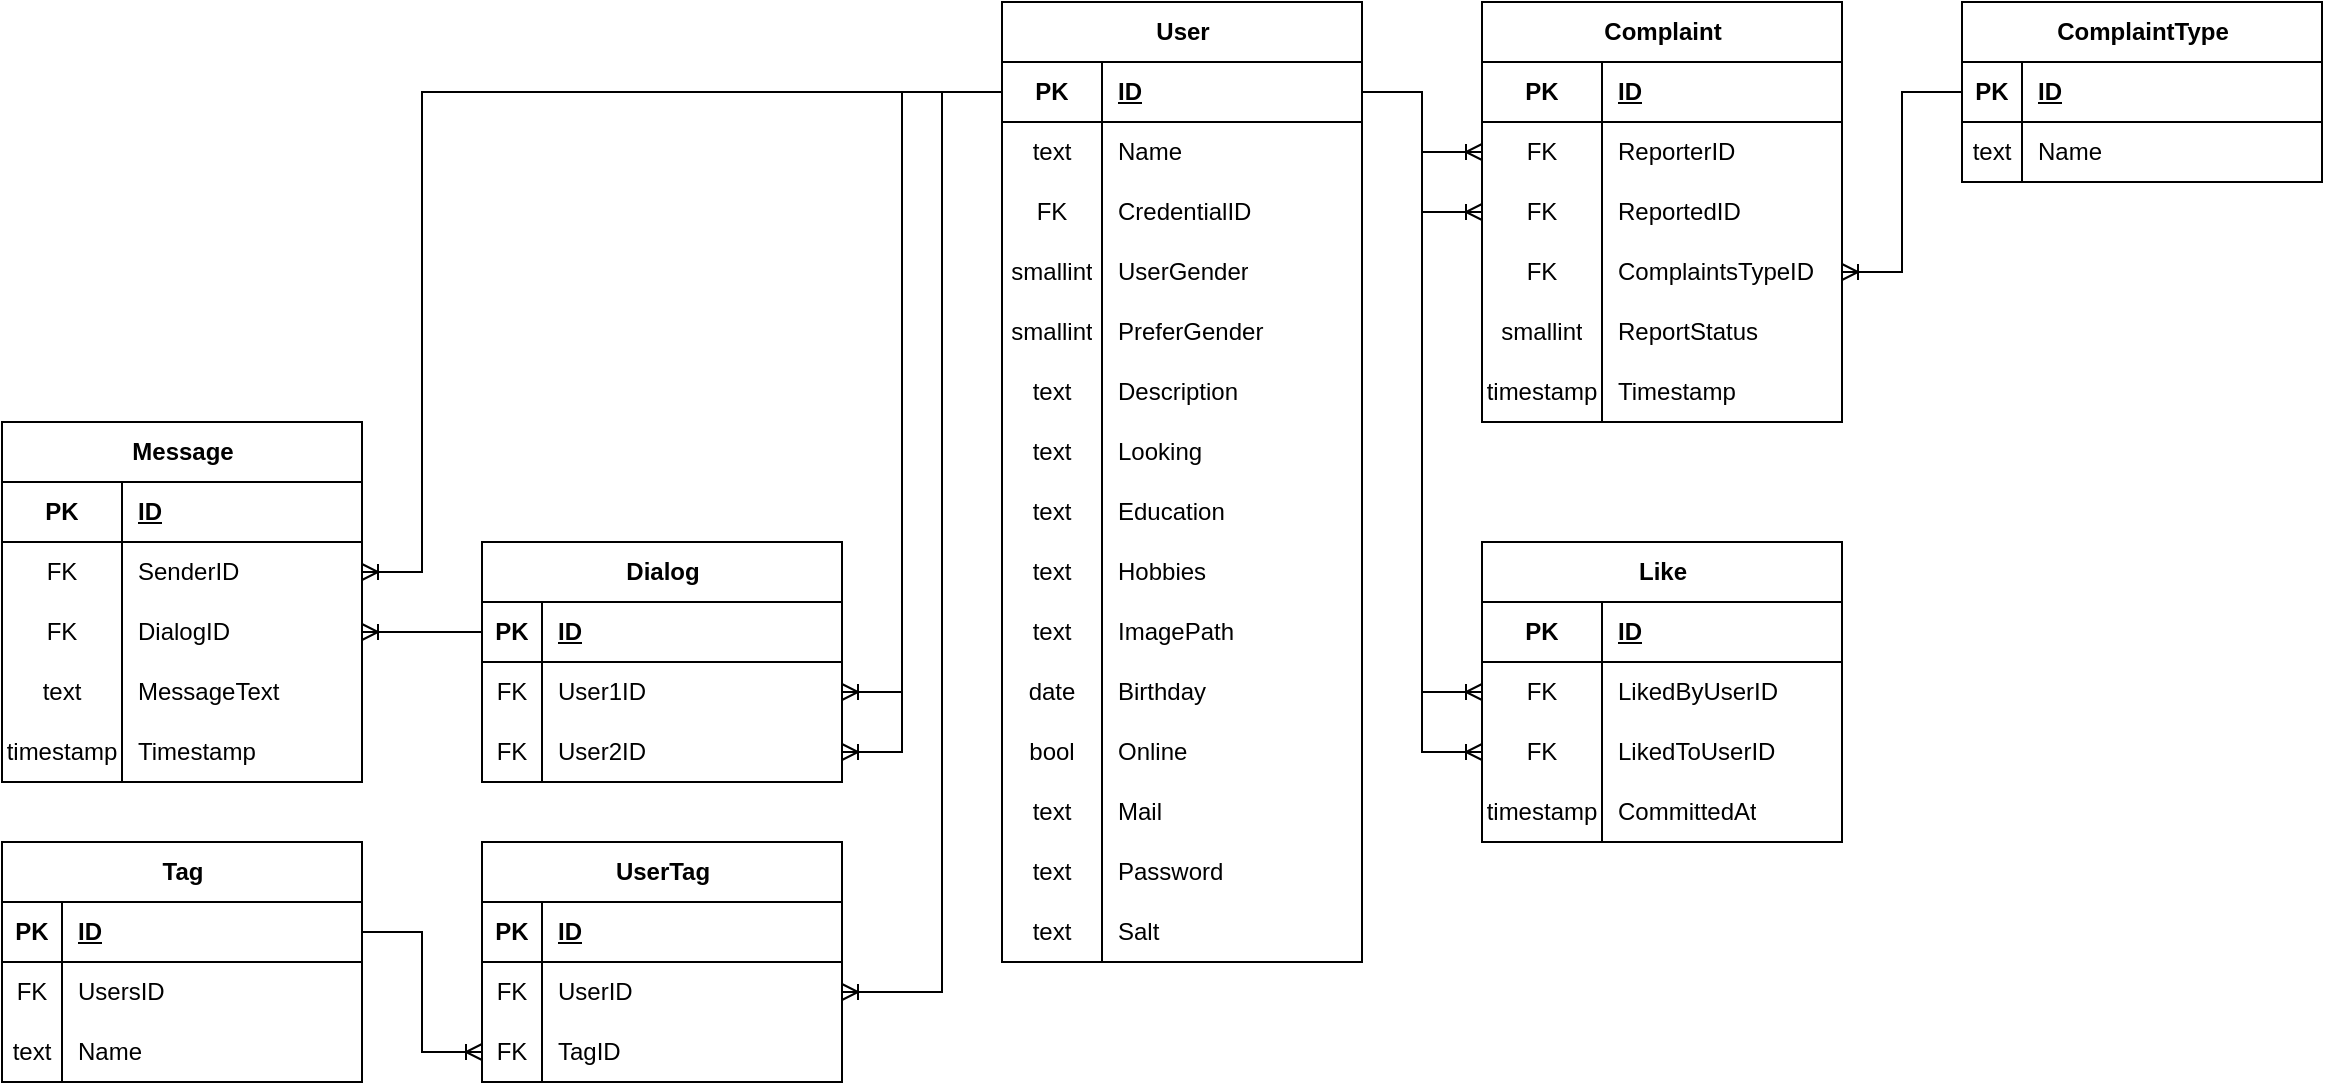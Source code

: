 <?xml version="1.0" encoding="UTF-8"?>
<mxfile version="22.0.6" type="google" pages="2">
  <diagram name="Схема БД" id="10yczx-pKU9SMs4pM6fv">
    <mxGraphModel dx="2390" dy="2000" grid="1" gridSize="10" guides="1" tooltips="1" connect="1" arrows="1" fold="1" page="1" pageScale="1" pageWidth="827" pageHeight="1169" math="0" shadow="0">
      <root>
        <mxCell id="0" />
        <mxCell id="1" parent="0" />
        <mxCell id="9VxI3vuSlfbUk7erNr6n-1" value="User" style="shape=table;startSize=30;container=1;collapsible=1;childLayout=tableLayout;fixedRows=1;rowLines=0;fontStyle=1;align=center;resizeLast=1;html=1;" parent="1" vertex="1">
          <mxGeometry x="-20" y="-770" width="180" height="480" as="geometry" />
        </mxCell>
        <mxCell id="9VxI3vuSlfbUk7erNr6n-2" value="" style="shape=tableRow;horizontal=0;startSize=0;swimlaneHead=0;swimlaneBody=0;fillColor=none;collapsible=0;dropTarget=0;points=[[0,0.5],[1,0.5]];portConstraint=eastwest;top=0;left=0;right=0;bottom=1;" parent="9VxI3vuSlfbUk7erNr6n-1" vertex="1">
          <mxGeometry y="30" width="180" height="30" as="geometry" />
        </mxCell>
        <mxCell id="9VxI3vuSlfbUk7erNr6n-3" value="PK" style="shape=partialRectangle;connectable=0;fillColor=none;top=0;left=0;bottom=0;right=0;fontStyle=1;overflow=hidden;whiteSpace=wrap;html=1;" parent="9VxI3vuSlfbUk7erNr6n-2" vertex="1">
          <mxGeometry width="50" height="30" as="geometry">
            <mxRectangle width="50" height="30" as="alternateBounds" />
          </mxGeometry>
        </mxCell>
        <mxCell id="9VxI3vuSlfbUk7erNr6n-4" value="ID" style="shape=partialRectangle;connectable=0;fillColor=none;top=0;left=0;bottom=0;right=0;align=left;spacingLeft=6;fontStyle=5;overflow=hidden;whiteSpace=wrap;html=1;" parent="9VxI3vuSlfbUk7erNr6n-2" vertex="1">
          <mxGeometry x="50" width="130" height="30" as="geometry">
            <mxRectangle width="130" height="30" as="alternateBounds" />
          </mxGeometry>
        </mxCell>
        <mxCell id="9VxI3vuSlfbUk7erNr6n-5" value="" style="shape=tableRow;horizontal=0;startSize=0;swimlaneHead=0;swimlaneBody=0;fillColor=none;collapsible=0;dropTarget=0;points=[[0,0.5],[1,0.5]];portConstraint=eastwest;top=0;left=0;right=0;bottom=0;" parent="9VxI3vuSlfbUk7erNr6n-1" vertex="1">
          <mxGeometry y="60" width="180" height="30" as="geometry" />
        </mxCell>
        <mxCell id="9VxI3vuSlfbUk7erNr6n-6" value="text" style="shape=partialRectangle;connectable=0;fillColor=none;top=0;left=0;bottom=0;right=0;editable=1;overflow=hidden;whiteSpace=wrap;html=1;" parent="9VxI3vuSlfbUk7erNr6n-5" vertex="1">
          <mxGeometry width="50" height="30" as="geometry">
            <mxRectangle width="50" height="30" as="alternateBounds" />
          </mxGeometry>
        </mxCell>
        <mxCell id="9VxI3vuSlfbUk7erNr6n-7" value="Name" style="shape=partialRectangle;connectable=0;fillColor=none;top=0;left=0;bottom=0;right=0;align=left;spacingLeft=6;overflow=hidden;whiteSpace=wrap;html=1;" parent="9VxI3vuSlfbUk7erNr6n-5" vertex="1">
          <mxGeometry x="50" width="130" height="30" as="geometry">
            <mxRectangle width="130" height="30" as="alternateBounds" />
          </mxGeometry>
        </mxCell>
        <mxCell id="9VxI3vuSlfbUk7erNr6n-8" value="" style="shape=tableRow;horizontal=0;startSize=0;swimlaneHead=0;swimlaneBody=0;fillColor=none;collapsible=0;dropTarget=0;points=[[0,0.5],[1,0.5]];portConstraint=eastwest;top=0;left=0;right=0;bottom=0;" parent="9VxI3vuSlfbUk7erNr6n-1" vertex="1">
          <mxGeometry y="90" width="180" height="30" as="geometry" />
        </mxCell>
        <mxCell id="9VxI3vuSlfbUk7erNr6n-9" value="FK" style="shape=partialRectangle;connectable=0;fillColor=none;top=0;left=0;bottom=0;right=0;editable=1;overflow=hidden;whiteSpace=wrap;html=1;" parent="9VxI3vuSlfbUk7erNr6n-8" vertex="1">
          <mxGeometry width="50" height="30" as="geometry">
            <mxRectangle width="50" height="30" as="alternateBounds" />
          </mxGeometry>
        </mxCell>
        <mxCell id="9VxI3vuSlfbUk7erNr6n-10" value="CredentialID" style="shape=partialRectangle;connectable=0;fillColor=none;top=0;left=0;bottom=0;right=0;align=left;spacingLeft=6;overflow=hidden;whiteSpace=wrap;html=1;" parent="9VxI3vuSlfbUk7erNr6n-8" vertex="1">
          <mxGeometry x="50" width="130" height="30" as="geometry">
            <mxRectangle width="130" height="30" as="alternateBounds" />
          </mxGeometry>
        </mxCell>
        <mxCell id="9VxI3vuSlfbUk7erNr6n-11" value="" style="shape=tableRow;horizontal=0;startSize=0;swimlaneHead=0;swimlaneBody=0;fillColor=none;collapsible=0;dropTarget=0;points=[[0,0.5],[1,0.5]];portConstraint=eastwest;top=0;left=0;right=0;bottom=0;" parent="9VxI3vuSlfbUk7erNr6n-1" vertex="1">
          <mxGeometry y="120" width="180" height="30" as="geometry" />
        </mxCell>
        <mxCell id="9VxI3vuSlfbUk7erNr6n-12" value="smallint" style="shape=partialRectangle;connectable=0;fillColor=none;top=0;left=0;bottom=0;right=0;editable=1;overflow=hidden;whiteSpace=wrap;html=1;" parent="9VxI3vuSlfbUk7erNr6n-11" vertex="1">
          <mxGeometry width="50" height="30" as="geometry">
            <mxRectangle width="50" height="30" as="alternateBounds" />
          </mxGeometry>
        </mxCell>
        <mxCell id="9VxI3vuSlfbUk7erNr6n-13" value="UserGender" style="shape=partialRectangle;connectable=0;fillColor=none;top=0;left=0;bottom=0;right=0;align=left;spacingLeft=6;overflow=hidden;whiteSpace=wrap;html=1;" parent="9VxI3vuSlfbUk7erNr6n-11" vertex="1">
          <mxGeometry x="50" width="130" height="30" as="geometry">
            <mxRectangle width="130" height="30" as="alternateBounds" />
          </mxGeometry>
        </mxCell>
        <mxCell id="9VxI3vuSlfbUk7erNr6n-14" value="" style="shape=tableRow;horizontal=0;startSize=0;swimlaneHead=0;swimlaneBody=0;fillColor=none;collapsible=0;dropTarget=0;points=[[0,0.5],[1,0.5]];portConstraint=eastwest;top=0;left=0;right=0;bottom=0;" parent="9VxI3vuSlfbUk7erNr6n-1" vertex="1">
          <mxGeometry y="150" width="180" height="30" as="geometry" />
        </mxCell>
        <mxCell id="9VxI3vuSlfbUk7erNr6n-15" value="smallint" style="shape=partialRectangle;connectable=0;fillColor=none;top=0;left=0;bottom=0;right=0;editable=1;overflow=hidden;whiteSpace=wrap;html=1;" parent="9VxI3vuSlfbUk7erNr6n-14" vertex="1">
          <mxGeometry width="50" height="30" as="geometry">
            <mxRectangle width="50" height="30" as="alternateBounds" />
          </mxGeometry>
        </mxCell>
        <mxCell id="9VxI3vuSlfbUk7erNr6n-16" value="PreferGender" style="shape=partialRectangle;connectable=0;fillColor=none;top=0;left=0;bottom=0;right=0;align=left;spacingLeft=6;overflow=hidden;whiteSpace=wrap;html=1;" parent="9VxI3vuSlfbUk7erNr6n-14" vertex="1">
          <mxGeometry x="50" width="130" height="30" as="geometry">
            <mxRectangle width="130" height="30" as="alternateBounds" />
          </mxGeometry>
        </mxCell>
        <mxCell id="9VxI3vuSlfbUk7erNr6n-17" value="" style="shape=tableRow;horizontal=0;startSize=0;swimlaneHead=0;swimlaneBody=0;fillColor=none;collapsible=0;dropTarget=0;points=[[0,0.5],[1,0.5]];portConstraint=eastwest;top=0;left=0;right=0;bottom=0;" parent="9VxI3vuSlfbUk7erNr6n-1" vertex="1">
          <mxGeometry y="180" width="180" height="30" as="geometry" />
        </mxCell>
        <mxCell id="9VxI3vuSlfbUk7erNr6n-18" value="text" style="shape=partialRectangle;connectable=0;fillColor=none;top=0;left=0;bottom=0;right=0;editable=1;overflow=hidden;whiteSpace=wrap;html=1;" parent="9VxI3vuSlfbUk7erNr6n-17" vertex="1">
          <mxGeometry width="50" height="30" as="geometry">
            <mxRectangle width="50" height="30" as="alternateBounds" />
          </mxGeometry>
        </mxCell>
        <mxCell id="9VxI3vuSlfbUk7erNr6n-19" value="Description" style="shape=partialRectangle;connectable=0;fillColor=none;top=0;left=0;bottom=0;right=0;align=left;spacingLeft=6;overflow=hidden;whiteSpace=wrap;html=1;" parent="9VxI3vuSlfbUk7erNr6n-17" vertex="1">
          <mxGeometry x="50" width="130" height="30" as="geometry">
            <mxRectangle width="130" height="30" as="alternateBounds" />
          </mxGeometry>
        </mxCell>
        <mxCell id="9VxI3vuSlfbUk7erNr6n-23" value="" style="shape=tableRow;horizontal=0;startSize=0;swimlaneHead=0;swimlaneBody=0;fillColor=none;collapsible=0;dropTarget=0;points=[[0,0.5],[1,0.5]];portConstraint=eastwest;top=0;left=0;right=0;bottom=0;" parent="9VxI3vuSlfbUk7erNr6n-1" vertex="1">
          <mxGeometry y="210" width="180" height="30" as="geometry" />
        </mxCell>
        <mxCell id="9VxI3vuSlfbUk7erNr6n-24" value="text" style="shape=partialRectangle;connectable=0;fillColor=none;top=0;left=0;bottom=0;right=0;editable=1;overflow=hidden;whiteSpace=wrap;html=1;" parent="9VxI3vuSlfbUk7erNr6n-23" vertex="1">
          <mxGeometry width="50" height="30" as="geometry">
            <mxRectangle width="50" height="30" as="alternateBounds" />
          </mxGeometry>
        </mxCell>
        <mxCell id="9VxI3vuSlfbUk7erNr6n-25" value="Looking" style="shape=partialRectangle;connectable=0;fillColor=none;top=0;left=0;bottom=0;right=0;align=left;spacingLeft=6;overflow=hidden;whiteSpace=wrap;html=1;" parent="9VxI3vuSlfbUk7erNr6n-23" vertex="1">
          <mxGeometry x="50" width="130" height="30" as="geometry">
            <mxRectangle width="130" height="30" as="alternateBounds" />
          </mxGeometry>
        </mxCell>
        <mxCell id="9VxI3vuSlfbUk7erNr6n-26" value="" style="shape=tableRow;horizontal=0;startSize=0;swimlaneHead=0;swimlaneBody=0;fillColor=none;collapsible=0;dropTarget=0;points=[[0,0.5],[1,0.5]];portConstraint=eastwest;top=0;left=0;right=0;bottom=0;" parent="9VxI3vuSlfbUk7erNr6n-1" vertex="1">
          <mxGeometry y="240" width="180" height="30" as="geometry" />
        </mxCell>
        <mxCell id="9VxI3vuSlfbUk7erNr6n-27" value="text" style="shape=partialRectangle;connectable=0;fillColor=none;top=0;left=0;bottom=0;right=0;editable=1;overflow=hidden;whiteSpace=wrap;html=1;" parent="9VxI3vuSlfbUk7erNr6n-26" vertex="1">
          <mxGeometry width="50" height="30" as="geometry">
            <mxRectangle width="50" height="30" as="alternateBounds" />
          </mxGeometry>
        </mxCell>
        <mxCell id="9VxI3vuSlfbUk7erNr6n-28" value="Education" style="shape=partialRectangle;connectable=0;fillColor=none;top=0;left=0;bottom=0;right=0;align=left;spacingLeft=6;overflow=hidden;whiteSpace=wrap;html=1;" parent="9VxI3vuSlfbUk7erNr6n-26" vertex="1">
          <mxGeometry x="50" width="130" height="30" as="geometry">
            <mxRectangle width="130" height="30" as="alternateBounds" />
          </mxGeometry>
        </mxCell>
        <mxCell id="9VxI3vuSlfbUk7erNr6n-29" value="" style="shape=tableRow;horizontal=0;startSize=0;swimlaneHead=0;swimlaneBody=0;fillColor=none;collapsible=0;dropTarget=0;points=[[0,0.5],[1,0.5]];portConstraint=eastwest;top=0;left=0;right=0;bottom=0;" parent="9VxI3vuSlfbUk7erNr6n-1" vertex="1">
          <mxGeometry y="270" width="180" height="30" as="geometry" />
        </mxCell>
        <mxCell id="9VxI3vuSlfbUk7erNr6n-30" value="text" style="shape=partialRectangle;connectable=0;fillColor=none;top=0;left=0;bottom=0;right=0;editable=1;overflow=hidden;whiteSpace=wrap;html=1;" parent="9VxI3vuSlfbUk7erNr6n-29" vertex="1">
          <mxGeometry width="50" height="30" as="geometry">
            <mxRectangle width="50" height="30" as="alternateBounds" />
          </mxGeometry>
        </mxCell>
        <mxCell id="9VxI3vuSlfbUk7erNr6n-31" value="Hobbies" style="shape=partialRectangle;connectable=0;fillColor=none;top=0;left=0;bottom=0;right=0;align=left;spacingLeft=6;overflow=hidden;whiteSpace=wrap;html=1;" parent="9VxI3vuSlfbUk7erNr6n-29" vertex="1">
          <mxGeometry x="50" width="130" height="30" as="geometry">
            <mxRectangle width="130" height="30" as="alternateBounds" />
          </mxGeometry>
        </mxCell>
        <mxCell id="9VxI3vuSlfbUk7erNr6n-38" value="" style="shape=tableRow;horizontal=0;startSize=0;swimlaneHead=0;swimlaneBody=0;fillColor=none;collapsible=0;dropTarget=0;points=[[0,0.5],[1,0.5]];portConstraint=eastwest;top=0;left=0;right=0;bottom=0;" parent="9VxI3vuSlfbUk7erNr6n-1" vertex="1">
          <mxGeometry y="300" width="180" height="30" as="geometry" />
        </mxCell>
        <mxCell id="9VxI3vuSlfbUk7erNr6n-39" value="text" style="shape=partialRectangle;connectable=0;fillColor=none;top=0;left=0;bottom=0;right=0;editable=1;overflow=hidden;whiteSpace=wrap;html=1;" parent="9VxI3vuSlfbUk7erNr6n-38" vertex="1">
          <mxGeometry width="50" height="30" as="geometry">
            <mxRectangle width="50" height="30" as="alternateBounds" />
          </mxGeometry>
        </mxCell>
        <mxCell id="9VxI3vuSlfbUk7erNr6n-40" value="ImagePath" style="shape=partialRectangle;connectable=0;fillColor=none;top=0;left=0;bottom=0;right=0;align=left;spacingLeft=6;overflow=hidden;whiteSpace=wrap;html=1;" parent="9VxI3vuSlfbUk7erNr6n-38" vertex="1">
          <mxGeometry x="50" width="130" height="30" as="geometry">
            <mxRectangle width="130" height="30" as="alternateBounds" />
          </mxGeometry>
        </mxCell>
        <mxCell id="9VxI3vuSlfbUk7erNr6n-41" value="" style="shape=tableRow;horizontal=0;startSize=0;swimlaneHead=0;swimlaneBody=0;fillColor=none;collapsible=0;dropTarget=0;points=[[0,0.5],[1,0.5]];portConstraint=eastwest;top=0;left=0;right=0;bottom=0;" parent="9VxI3vuSlfbUk7erNr6n-1" vertex="1">
          <mxGeometry y="330" width="180" height="30" as="geometry" />
        </mxCell>
        <mxCell id="9VxI3vuSlfbUk7erNr6n-42" value="date" style="shape=partialRectangle;connectable=0;fillColor=none;top=0;left=0;bottom=0;right=0;editable=1;overflow=hidden;whiteSpace=wrap;html=1;" parent="9VxI3vuSlfbUk7erNr6n-41" vertex="1">
          <mxGeometry width="50" height="30" as="geometry">
            <mxRectangle width="50" height="30" as="alternateBounds" />
          </mxGeometry>
        </mxCell>
        <mxCell id="9VxI3vuSlfbUk7erNr6n-43" value="Birthday" style="shape=partialRectangle;connectable=0;fillColor=none;top=0;left=0;bottom=0;right=0;align=left;spacingLeft=6;overflow=hidden;whiteSpace=wrap;html=1;" parent="9VxI3vuSlfbUk7erNr6n-41" vertex="1">
          <mxGeometry x="50" width="130" height="30" as="geometry">
            <mxRectangle width="130" height="30" as="alternateBounds" />
          </mxGeometry>
        </mxCell>
        <mxCell id="9VxI3vuSlfbUk7erNr6n-44" value="" style="shape=tableRow;horizontal=0;startSize=0;swimlaneHead=0;swimlaneBody=0;fillColor=none;collapsible=0;dropTarget=0;points=[[0,0.5],[1,0.5]];portConstraint=eastwest;top=0;left=0;right=0;bottom=0;" parent="9VxI3vuSlfbUk7erNr6n-1" vertex="1">
          <mxGeometry y="360" width="180" height="30" as="geometry" />
        </mxCell>
        <mxCell id="9VxI3vuSlfbUk7erNr6n-45" value="bool" style="shape=partialRectangle;connectable=0;fillColor=none;top=0;left=0;bottom=0;right=0;editable=1;overflow=hidden;whiteSpace=wrap;html=1;" parent="9VxI3vuSlfbUk7erNr6n-44" vertex="1">
          <mxGeometry width="50" height="30" as="geometry">
            <mxRectangle width="50" height="30" as="alternateBounds" />
          </mxGeometry>
        </mxCell>
        <mxCell id="9VxI3vuSlfbUk7erNr6n-46" value="Online" style="shape=partialRectangle;connectable=0;fillColor=none;top=0;left=0;bottom=0;right=0;align=left;spacingLeft=6;overflow=hidden;whiteSpace=wrap;html=1;" parent="9VxI3vuSlfbUk7erNr6n-44" vertex="1">
          <mxGeometry x="50" width="130" height="30" as="geometry">
            <mxRectangle width="130" height="30" as="alternateBounds" />
          </mxGeometry>
        </mxCell>
        <mxCell id="DY6wJ98P-tl_oVXecNmR-1" value="" style="shape=tableRow;horizontal=0;startSize=0;swimlaneHead=0;swimlaneBody=0;fillColor=none;collapsible=0;dropTarget=0;points=[[0,0.5],[1,0.5]];portConstraint=eastwest;top=0;left=0;right=0;bottom=0;" vertex="1" parent="9VxI3vuSlfbUk7erNr6n-1">
          <mxGeometry y="390" width="180" height="30" as="geometry" />
        </mxCell>
        <mxCell id="DY6wJ98P-tl_oVXecNmR-2" value="text" style="shape=partialRectangle;connectable=0;fillColor=none;top=0;left=0;bottom=0;right=0;editable=1;overflow=hidden;whiteSpace=wrap;html=1;" vertex="1" parent="DY6wJ98P-tl_oVXecNmR-1">
          <mxGeometry width="50" height="30" as="geometry">
            <mxRectangle width="50" height="30" as="alternateBounds" />
          </mxGeometry>
        </mxCell>
        <mxCell id="DY6wJ98P-tl_oVXecNmR-3" value="Mail" style="shape=partialRectangle;connectable=0;fillColor=none;top=0;left=0;bottom=0;right=0;align=left;spacingLeft=6;overflow=hidden;whiteSpace=wrap;html=1;" vertex="1" parent="DY6wJ98P-tl_oVXecNmR-1">
          <mxGeometry x="50" width="130" height="30" as="geometry">
            <mxRectangle width="130" height="30" as="alternateBounds" />
          </mxGeometry>
        </mxCell>
        <mxCell id="DY6wJ98P-tl_oVXecNmR-4" value="" style="shape=tableRow;horizontal=0;startSize=0;swimlaneHead=0;swimlaneBody=0;fillColor=none;collapsible=0;dropTarget=0;points=[[0,0.5],[1,0.5]];portConstraint=eastwest;top=0;left=0;right=0;bottom=0;" vertex="1" parent="9VxI3vuSlfbUk7erNr6n-1">
          <mxGeometry y="420" width="180" height="30" as="geometry" />
        </mxCell>
        <mxCell id="DY6wJ98P-tl_oVXecNmR-5" value="text" style="shape=partialRectangle;connectable=0;fillColor=none;top=0;left=0;bottom=0;right=0;editable=1;overflow=hidden;whiteSpace=wrap;html=1;" vertex="1" parent="DY6wJ98P-tl_oVXecNmR-4">
          <mxGeometry width="50" height="30" as="geometry">
            <mxRectangle width="50" height="30" as="alternateBounds" />
          </mxGeometry>
        </mxCell>
        <mxCell id="DY6wJ98P-tl_oVXecNmR-6" value="Password" style="shape=partialRectangle;connectable=0;fillColor=none;top=0;left=0;bottom=0;right=0;align=left;spacingLeft=6;overflow=hidden;whiteSpace=wrap;html=1;" vertex="1" parent="DY6wJ98P-tl_oVXecNmR-4">
          <mxGeometry x="50" width="130" height="30" as="geometry">
            <mxRectangle width="130" height="30" as="alternateBounds" />
          </mxGeometry>
        </mxCell>
        <mxCell id="DY6wJ98P-tl_oVXecNmR-7" value="" style="shape=tableRow;horizontal=0;startSize=0;swimlaneHead=0;swimlaneBody=0;fillColor=none;collapsible=0;dropTarget=0;points=[[0,0.5],[1,0.5]];portConstraint=eastwest;top=0;left=0;right=0;bottom=0;" vertex="1" parent="9VxI3vuSlfbUk7erNr6n-1">
          <mxGeometry y="450" width="180" height="30" as="geometry" />
        </mxCell>
        <mxCell id="DY6wJ98P-tl_oVXecNmR-8" value="text" style="shape=partialRectangle;connectable=0;fillColor=none;top=0;left=0;bottom=0;right=0;editable=1;overflow=hidden;whiteSpace=wrap;html=1;" vertex="1" parent="DY6wJ98P-tl_oVXecNmR-7">
          <mxGeometry width="50" height="30" as="geometry">
            <mxRectangle width="50" height="30" as="alternateBounds" />
          </mxGeometry>
        </mxCell>
        <mxCell id="DY6wJ98P-tl_oVXecNmR-9" value="Salt" style="shape=partialRectangle;connectable=0;fillColor=none;top=0;left=0;bottom=0;right=0;align=left;spacingLeft=6;overflow=hidden;whiteSpace=wrap;html=1;" vertex="1" parent="DY6wJ98P-tl_oVXecNmR-7">
          <mxGeometry x="50" width="130" height="30" as="geometry">
            <mxRectangle width="130" height="30" as="alternateBounds" />
          </mxGeometry>
        </mxCell>
        <mxCell id="9VxI3vuSlfbUk7erNr6n-50" value="Like" style="shape=table;startSize=30;container=1;collapsible=1;childLayout=tableLayout;fixedRows=1;rowLines=0;fontStyle=1;align=center;resizeLast=1;html=1;" parent="1" vertex="1">
          <mxGeometry x="220" y="-500" width="180" height="150" as="geometry" />
        </mxCell>
        <mxCell id="9VxI3vuSlfbUk7erNr6n-51" value="" style="shape=tableRow;horizontal=0;startSize=0;swimlaneHead=0;swimlaneBody=0;fillColor=none;collapsible=0;dropTarget=0;points=[[0,0.5],[1,0.5]];portConstraint=eastwest;top=0;left=0;right=0;bottom=1;" parent="9VxI3vuSlfbUk7erNr6n-50" vertex="1">
          <mxGeometry y="30" width="180" height="30" as="geometry" />
        </mxCell>
        <mxCell id="9VxI3vuSlfbUk7erNr6n-52" value="PK" style="shape=partialRectangle;connectable=0;fillColor=none;top=0;left=0;bottom=0;right=0;fontStyle=1;overflow=hidden;whiteSpace=wrap;html=1;" parent="9VxI3vuSlfbUk7erNr6n-51" vertex="1">
          <mxGeometry width="60" height="30" as="geometry">
            <mxRectangle width="60" height="30" as="alternateBounds" />
          </mxGeometry>
        </mxCell>
        <mxCell id="9VxI3vuSlfbUk7erNr6n-53" value="ID" style="shape=partialRectangle;connectable=0;fillColor=none;top=0;left=0;bottom=0;right=0;align=left;spacingLeft=6;fontStyle=5;overflow=hidden;whiteSpace=wrap;html=1;" parent="9VxI3vuSlfbUk7erNr6n-51" vertex="1">
          <mxGeometry x="60" width="120" height="30" as="geometry">
            <mxRectangle width="120" height="30" as="alternateBounds" />
          </mxGeometry>
        </mxCell>
        <mxCell id="9VxI3vuSlfbUk7erNr6n-54" value="" style="shape=tableRow;horizontal=0;startSize=0;swimlaneHead=0;swimlaneBody=0;fillColor=none;collapsible=0;dropTarget=0;points=[[0,0.5],[1,0.5]];portConstraint=eastwest;top=0;left=0;right=0;bottom=0;" parent="9VxI3vuSlfbUk7erNr6n-50" vertex="1">
          <mxGeometry y="60" width="180" height="30" as="geometry" />
        </mxCell>
        <mxCell id="9VxI3vuSlfbUk7erNr6n-55" value="FK" style="shape=partialRectangle;connectable=0;fillColor=none;top=0;left=0;bottom=0;right=0;editable=1;overflow=hidden;whiteSpace=wrap;html=1;" parent="9VxI3vuSlfbUk7erNr6n-54" vertex="1">
          <mxGeometry width="60" height="30" as="geometry">
            <mxRectangle width="60" height="30" as="alternateBounds" />
          </mxGeometry>
        </mxCell>
        <mxCell id="9VxI3vuSlfbUk7erNr6n-56" value="LikedByUserID " style="shape=partialRectangle;connectable=0;fillColor=none;top=0;left=0;bottom=0;right=0;align=left;spacingLeft=6;overflow=hidden;whiteSpace=wrap;html=1;" parent="9VxI3vuSlfbUk7erNr6n-54" vertex="1">
          <mxGeometry x="60" width="120" height="30" as="geometry">
            <mxRectangle width="120" height="30" as="alternateBounds" />
          </mxGeometry>
        </mxCell>
        <mxCell id="9VxI3vuSlfbUk7erNr6n-57" value="" style="shape=tableRow;horizontal=0;startSize=0;swimlaneHead=0;swimlaneBody=0;fillColor=none;collapsible=0;dropTarget=0;points=[[0,0.5],[1,0.5]];portConstraint=eastwest;top=0;left=0;right=0;bottom=0;" parent="9VxI3vuSlfbUk7erNr6n-50" vertex="1">
          <mxGeometry y="90" width="180" height="30" as="geometry" />
        </mxCell>
        <mxCell id="9VxI3vuSlfbUk7erNr6n-58" value="FK" style="shape=partialRectangle;connectable=0;fillColor=none;top=0;left=0;bottom=0;right=0;editable=1;overflow=hidden;whiteSpace=wrap;html=1;" parent="9VxI3vuSlfbUk7erNr6n-57" vertex="1">
          <mxGeometry width="60" height="30" as="geometry">
            <mxRectangle width="60" height="30" as="alternateBounds" />
          </mxGeometry>
        </mxCell>
        <mxCell id="9VxI3vuSlfbUk7erNr6n-59" value="LikedToUserID " style="shape=partialRectangle;connectable=0;fillColor=none;top=0;left=0;bottom=0;right=0;align=left;spacingLeft=6;overflow=hidden;whiteSpace=wrap;html=1;" parent="9VxI3vuSlfbUk7erNr6n-57" vertex="1">
          <mxGeometry x="60" width="120" height="30" as="geometry">
            <mxRectangle width="120" height="30" as="alternateBounds" />
          </mxGeometry>
        </mxCell>
        <mxCell id="9VxI3vuSlfbUk7erNr6n-60" value="" style="shape=tableRow;horizontal=0;startSize=0;swimlaneHead=0;swimlaneBody=0;fillColor=none;collapsible=0;dropTarget=0;points=[[0,0.5],[1,0.5]];portConstraint=eastwest;top=0;left=0;right=0;bottom=0;" parent="9VxI3vuSlfbUk7erNr6n-50" vertex="1">
          <mxGeometry y="120" width="180" height="30" as="geometry" />
        </mxCell>
        <mxCell id="9VxI3vuSlfbUk7erNr6n-61" value="timestamp" style="shape=partialRectangle;connectable=0;fillColor=none;top=0;left=0;bottom=0;right=0;editable=1;overflow=hidden;whiteSpace=wrap;html=1;" parent="9VxI3vuSlfbUk7erNr6n-60" vertex="1">
          <mxGeometry width="60" height="30" as="geometry">
            <mxRectangle width="60" height="30" as="alternateBounds" />
          </mxGeometry>
        </mxCell>
        <mxCell id="9VxI3vuSlfbUk7erNr6n-62" value="CommittedAt" style="shape=partialRectangle;connectable=0;fillColor=none;top=0;left=0;bottom=0;right=0;align=left;spacingLeft=6;overflow=hidden;whiteSpace=wrap;html=1;" parent="9VxI3vuSlfbUk7erNr6n-60" vertex="1">
          <mxGeometry x="60" width="120" height="30" as="geometry">
            <mxRectangle width="120" height="30" as="alternateBounds" />
          </mxGeometry>
        </mxCell>
        <mxCell id="9VxI3vuSlfbUk7erNr6n-63" value="" style="edgeStyle=entityRelationEdgeStyle;fontSize=12;html=1;endArrow=ERoneToMany;rounded=0;exitX=1;exitY=0.5;exitDx=0;exitDy=0;" parent="1" source="9VxI3vuSlfbUk7erNr6n-2" target="9VxI3vuSlfbUk7erNr6n-54" edge="1">
          <mxGeometry width="100" height="100" relative="1" as="geometry">
            <mxPoint x="240" y="-470" as="sourcePoint" />
            <mxPoint x="340" y="-570" as="targetPoint" />
          </mxGeometry>
        </mxCell>
        <mxCell id="9VxI3vuSlfbUk7erNr6n-64" value="" style="edgeStyle=entityRelationEdgeStyle;fontSize=12;html=1;endArrow=ERoneToMany;rounded=0;exitX=1;exitY=0.5;exitDx=0;exitDy=0;entryX=0;entryY=0.5;entryDx=0;entryDy=0;" parent="1" source="9VxI3vuSlfbUk7erNr6n-2" target="9VxI3vuSlfbUk7erNr6n-57" edge="1">
          <mxGeometry width="100" height="100" relative="1" as="geometry">
            <mxPoint x="240" y="-470" as="sourcePoint" />
            <mxPoint x="270" y="-230" as="targetPoint" />
          </mxGeometry>
        </mxCell>
        <mxCell id="9VxI3vuSlfbUk7erNr6n-79" value="Dialog" style="shape=table;startSize=30;container=1;collapsible=1;childLayout=tableLayout;fixedRows=1;rowLines=0;fontStyle=1;align=center;resizeLast=1;html=1;" parent="1" vertex="1">
          <mxGeometry x="-280" y="-500" width="180" height="120" as="geometry" />
        </mxCell>
        <mxCell id="9VxI3vuSlfbUk7erNr6n-80" value="" style="shape=tableRow;horizontal=0;startSize=0;swimlaneHead=0;swimlaneBody=0;fillColor=none;collapsible=0;dropTarget=0;points=[[0,0.5],[1,0.5]];portConstraint=eastwest;top=0;left=0;right=0;bottom=1;" parent="9VxI3vuSlfbUk7erNr6n-79" vertex="1">
          <mxGeometry y="30" width="180" height="30" as="geometry" />
        </mxCell>
        <mxCell id="9VxI3vuSlfbUk7erNr6n-81" value="PK" style="shape=partialRectangle;connectable=0;fillColor=none;top=0;left=0;bottom=0;right=0;fontStyle=1;overflow=hidden;whiteSpace=wrap;html=1;" parent="9VxI3vuSlfbUk7erNr6n-80" vertex="1">
          <mxGeometry width="30" height="30" as="geometry">
            <mxRectangle width="30" height="30" as="alternateBounds" />
          </mxGeometry>
        </mxCell>
        <mxCell id="9VxI3vuSlfbUk7erNr6n-82" value="ID" style="shape=partialRectangle;connectable=0;fillColor=none;top=0;left=0;bottom=0;right=0;align=left;spacingLeft=6;fontStyle=5;overflow=hidden;whiteSpace=wrap;html=1;" parent="9VxI3vuSlfbUk7erNr6n-80" vertex="1">
          <mxGeometry x="30" width="150" height="30" as="geometry">
            <mxRectangle width="150" height="30" as="alternateBounds" />
          </mxGeometry>
        </mxCell>
        <mxCell id="9VxI3vuSlfbUk7erNr6n-83" value="" style="shape=tableRow;horizontal=0;startSize=0;swimlaneHead=0;swimlaneBody=0;fillColor=none;collapsible=0;dropTarget=0;points=[[0,0.5],[1,0.5]];portConstraint=eastwest;top=0;left=0;right=0;bottom=0;" parent="9VxI3vuSlfbUk7erNr6n-79" vertex="1">
          <mxGeometry y="60" width="180" height="30" as="geometry" />
        </mxCell>
        <mxCell id="9VxI3vuSlfbUk7erNr6n-84" value="FK" style="shape=partialRectangle;connectable=0;fillColor=none;top=0;left=0;bottom=0;right=0;editable=1;overflow=hidden;whiteSpace=wrap;html=1;" parent="9VxI3vuSlfbUk7erNr6n-83" vertex="1">
          <mxGeometry width="30" height="30" as="geometry">
            <mxRectangle width="30" height="30" as="alternateBounds" />
          </mxGeometry>
        </mxCell>
        <mxCell id="9VxI3vuSlfbUk7erNr6n-85" value="User1ID " style="shape=partialRectangle;connectable=0;fillColor=none;top=0;left=0;bottom=0;right=0;align=left;spacingLeft=6;overflow=hidden;whiteSpace=wrap;html=1;" parent="9VxI3vuSlfbUk7erNr6n-83" vertex="1">
          <mxGeometry x="30" width="150" height="30" as="geometry">
            <mxRectangle width="150" height="30" as="alternateBounds" />
          </mxGeometry>
        </mxCell>
        <mxCell id="9VxI3vuSlfbUk7erNr6n-86" value="" style="shape=tableRow;horizontal=0;startSize=0;swimlaneHead=0;swimlaneBody=0;fillColor=none;collapsible=0;dropTarget=0;points=[[0,0.5],[1,0.5]];portConstraint=eastwest;top=0;left=0;right=0;bottom=0;" parent="9VxI3vuSlfbUk7erNr6n-79" vertex="1">
          <mxGeometry y="90" width="180" height="30" as="geometry" />
        </mxCell>
        <mxCell id="9VxI3vuSlfbUk7erNr6n-87" value="FK" style="shape=partialRectangle;connectable=0;fillColor=none;top=0;left=0;bottom=0;right=0;editable=1;overflow=hidden;whiteSpace=wrap;html=1;" parent="9VxI3vuSlfbUk7erNr6n-86" vertex="1">
          <mxGeometry width="30" height="30" as="geometry">
            <mxRectangle width="30" height="30" as="alternateBounds" />
          </mxGeometry>
        </mxCell>
        <mxCell id="9VxI3vuSlfbUk7erNr6n-88" value="User2ID " style="shape=partialRectangle;connectable=0;fillColor=none;top=0;left=0;bottom=0;right=0;align=left;spacingLeft=6;overflow=hidden;whiteSpace=wrap;html=1;" parent="9VxI3vuSlfbUk7erNr6n-86" vertex="1">
          <mxGeometry x="30" width="150" height="30" as="geometry">
            <mxRectangle width="150" height="30" as="alternateBounds" />
          </mxGeometry>
        </mxCell>
        <mxCell id="9VxI3vuSlfbUk7erNr6n-98" value="Complaint" style="shape=table;startSize=30;container=1;collapsible=1;childLayout=tableLayout;fixedRows=1;rowLines=0;fontStyle=1;align=center;resizeLast=1;html=1;" parent="1" vertex="1">
          <mxGeometry x="220" y="-770" width="180" height="210" as="geometry" />
        </mxCell>
        <mxCell id="9VxI3vuSlfbUk7erNr6n-99" value="" style="shape=tableRow;horizontal=0;startSize=0;swimlaneHead=0;swimlaneBody=0;fillColor=none;collapsible=0;dropTarget=0;points=[[0,0.5],[1,0.5]];portConstraint=eastwest;top=0;left=0;right=0;bottom=1;" parent="9VxI3vuSlfbUk7erNr6n-98" vertex="1">
          <mxGeometry y="30" width="180" height="30" as="geometry" />
        </mxCell>
        <mxCell id="9VxI3vuSlfbUk7erNr6n-100" value="PK" style="shape=partialRectangle;connectable=0;fillColor=none;top=0;left=0;bottom=0;right=0;fontStyle=1;overflow=hidden;whiteSpace=wrap;html=1;" parent="9VxI3vuSlfbUk7erNr6n-99" vertex="1">
          <mxGeometry width="60" height="30" as="geometry">
            <mxRectangle width="60" height="30" as="alternateBounds" />
          </mxGeometry>
        </mxCell>
        <mxCell id="9VxI3vuSlfbUk7erNr6n-101" value="ID" style="shape=partialRectangle;connectable=0;fillColor=none;top=0;left=0;bottom=0;right=0;align=left;spacingLeft=6;fontStyle=5;overflow=hidden;whiteSpace=wrap;html=1;" parent="9VxI3vuSlfbUk7erNr6n-99" vertex="1">
          <mxGeometry x="60" width="120" height="30" as="geometry">
            <mxRectangle width="120" height="30" as="alternateBounds" />
          </mxGeometry>
        </mxCell>
        <mxCell id="9VxI3vuSlfbUk7erNr6n-102" value="" style="shape=tableRow;horizontal=0;startSize=0;swimlaneHead=0;swimlaneBody=0;fillColor=none;collapsible=0;dropTarget=0;points=[[0,0.5],[1,0.5]];portConstraint=eastwest;top=0;left=0;right=0;bottom=0;" parent="9VxI3vuSlfbUk7erNr6n-98" vertex="1">
          <mxGeometry y="60" width="180" height="30" as="geometry" />
        </mxCell>
        <mxCell id="9VxI3vuSlfbUk7erNr6n-103" value="FK" style="shape=partialRectangle;connectable=0;fillColor=none;top=0;left=0;bottom=0;right=0;editable=1;overflow=hidden;whiteSpace=wrap;html=1;" parent="9VxI3vuSlfbUk7erNr6n-102" vertex="1">
          <mxGeometry width="60" height="30" as="geometry">
            <mxRectangle width="60" height="30" as="alternateBounds" />
          </mxGeometry>
        </mxCell>
        <mxCell id="9VxI3vuSlfbUk7erNr6n-104" value="ReporterID" style="shape=partialRectangle;connectable=0;fillColor=none;top=0;left=0;bottom=0;right=0;align=left;spacingLeft=6;overflow=hidden;whiteSpace=wrap;html=1;" parent="9VxI3vuSlfbUk7erNr6n-102" vertex="1">
          <mxGeometry x="60" width="120" height="30" as="geometry">
            <mxRectangle width="120" height="30" as="alternateBounds" />
          </mxGeometry>
        </mxCell>
        <mxCell id="9VxI3vuSlfbUk7erNr6n-105" value="" style="shape=tableRow;horizontal=0;startSize=0;swimlaneHead=0;swimlaneBody=0;fillColor=none;collapsible=0;dropTarget=0;points=[[0,0.5],[1,0.5]];portConstraint=eastwest;top=0;left=0;right=0;bottom=0;" parent="9VxI3vuSlfbUk7erNr6n-98" vertex="1">
          <mxGeometry y="90" width="180" height="30" as="geometry" />
        </mxCell>
        <mxCell id="9VxI3vuSlfbUk7erNr6n-106" value="FK" style="shape=partialRectangle;connectable=0;fillColor=none;top=0;left=0;bottom=0;right=0;editable=1;overflow=hidden;whiteSpace=wrap;html=1;" parent="9VxI3vuSlfbUk7erNr6n-105" vertex="1">
          <mxGeometry width="60" height="30" as="geometry">
            <mxRectangle width="60" height="30" as="alternateBounds" />
          </mxGeometry>
        </mxCell>
        <mxCell id="9VxI3vuSlfbUk7erNr6n-107" value="ReportedID" style="shape=partialRectangle;connectable=0;fillColor=none;top=0;left=0;bottom=0;right=0;align=left;spacingLeft=6;overflow=hidden;whiteSpace=wrap;html=1;" parent="9VxI3vuSlfbUk7erNr6n-105" vertex="1">
          <mxGeometry x="60" width="120" height="30" as="geometry">
            <mxRectangle width="120" height="30" as="alternateBounds" />
          </mxGeometry>
        </mxCell>
        <mxCell id="9VxI3vuSlfbUk7erNr6n-108" value="" style="shape=tableRow;horizontal=0;startSize=0;swimlaneHead=0;swimlaneBody=0;fillColor=none;collapsible=0;dropTarget=0;points=[[0,0.5],[1,0.5]];portConstraint=eastwest;top=0;left=0;right=0;bottom=0;" parent="9VxI3vuSlfbUk7erNr6n-98" vertex="1">
          <mxGeometry y="120" width="180" height="30" as="geometry" />
        </mxCell>
        <mxCell id="9VxI3vuSlfbUk7erNr6n-109" value="FK" style="shape=partialRectangle;connectable=0;fillColor=none;top=0;left=0;bottom=0;right=0;editable=1;overflow=hidden;whiteSpace=wrap;html=1;" parent="9VxI3vuSlfbUk7erNr6n-108" vertex="1">
          <mxGeometry width="60" height="30" as="geometry">
            <mxRectangle width="60" height="30" as="alternateBounds" />
          </mxGeometry>
        </mxCell>
        <mxCell id="9VxI3vuSlfbUk7erNr6n-110" value="ComplaintsTypeID" style="shape=partialRectangle;connectable=0;fillColor=none;top=0;left=0;bottom=0;right=0;align=left;spacingLeft=6;overflow=hidden;whiteSpace=wrap;html=1;" parent="9VxI3vuSlfbUk7erNr6n-108" vertex="1">
          <mxGeometry x="60" width="120" height="30" as="geometry">
            <mxRectangle width="120" height="30" as="alternateBounds" />
          </mxGeometry>
        </mxCell>
        <mxCell id="9VxI3vuSlfbUk7erNr6n-111" value="" style="shape=tableRow;horizontal=0;startSize=0;swimlaneHead=0;swimlaneBody=0;fillColor=none;collapsible=0;dropTarget=0;points=[[0,0.5],[1,0.5]];portConstraint=eastwest;top=0;left=0;right=0;bottom=0;" parent="9VxI3vuSlfbUk7erNr6n-98" vertex="1">
          <mxGeometry y="150" width="180" height="30" as="geometry" />
        </mxCell>
        <mxCell id="9VxI3vuSlfbUk7erNr6n-112" value="smallint" style="shape=partialRectangle;connectable=0;fillColor=none;top=0;left=0;bottom=0;right=0;editable=1;overflow=hidden;whiteSpace=wrap;html=1;" parent="9VxI3vuSlfbUk7erNr6n-111" vertex="1">
          <mxGeometry width="60" height="30" as="geometry">
            <mxRectangle width="60" height="30" as="alternateBounds" />
          </mxGeometry>
        </mxCell>
        <mxCell id="9VxI3vuSlfbUk7erNr6n-113" value="ReportStatus" style="shape=partialRectangle;connectable=0;fillColor=none;top=0;left=0;bottom=0;right=0;align=left;spacingLeft=6;overflow=hidden;whiteSpace=wrap;html=1;" parent="9VxI3vuSlfbUk7erNr6n-111" vertex="1">
          <mxGeometry x="60" width="120" height="30" as="geometry">
            <mxRectangle width="120" height="30" as="alternateBounds" />
          </mxGeometry>
        </mxCell>
        <mxCell id="9VxI3vuSlfbUk7erNr6n-114" value="" style="shape=tableRow;horizontal=0;startSize=0;swimlaneHead=0;swimlaneBody=0;fillColor=none;collapsible=0;dropTarget=0;points=[[0,0.5],[1,0.5]];portConstraint=eastwest;top=0;left=0;right=0;bottom=0;" parent="9VxI3vuSlfbUk7erNr6n-98" vertex="1">
          <mxGeometry y="180" width="180" height="30" as="geometry" />
        </mxCell>
        <mxCell id="9VxI3vuSlfbUk7erNr6n-115" value="timestamp" style="shape=partialRectangle;connectable=0;fillColor=none;top=0;left=0;bottom=0;right=0;editable=1;overflow=hidden;whiteSpace=wrap;html=1;" parent="9VxI3vuSlfbUk7erNr6n-114" vertex="1">
          <mxGeometry width="60" height="30" as="geometry">
            <mxRectangle width="60" height="30" as="alternateBounds" />
          </mxGeometry>
        </mxCell>
        <mxCell id="9VxI3vuSlfbUk7erNr6n-116" value="Timestamp" style="shape=partialRectangle;connectable=0;fillColor=none;top=0;left=0;bottom=0;right=0;align=left;spacingLeft=6;overflow=hidden;whiteSpace=wrap;html=1;" parent="9VxI3vuSlfbUk7erNr6n-114" vertex="1">
          <mxGeometry x="60" width="120" height="30" as="geometry">
            <mxRectangle width="120" height="30" as="alternateBounds" />
          </mxGeometry>
        </mxCell>
        <mxCell id="9VxI3vuSlfbUk7erNr6n-117" value="" style="fontSize=12;html=1;endArrow=ERoneToMany;rounded=0;exitX=0;exitY=0.5;exitDx=0;exitDy=0;entryX=1;entryY=0.5;entryDx=0;entryDy=0;" parent="1" source="9VxI3vuSlfbUk7erNr6n-2" target="9VxI3vuSlfbUk7erNr6n-86" edge="1">
          <mxGeometry width="100" height="100" relative="1" as="geometry">
            <mxPoint x="220" y="-740" as="sourcePoint" />
            <mxPoint x="240" y="-640" as="targetPoint" />
            <Array as="points">
              <mxPoint x="-70" y="-725" />
              <mxPoint x="-70" y="-395" />
            </Array>
          </mxGeometry>
        </mxCell>
        <mxCell id="9VxI3vuSlfbUk7erNr6n-118" value="" style="fontSize=12;html=1;endArrow=ERoneToMany;rounded=0;entryX=1;entryY=0.5;entryDx=0;entryDy=0;exitX=0;exitY=0.5;exitDx=0;exitDy=0;" parent="1" source="9VxI3vuSlfbUk7erNr6n-2" target="9VxI3vuSlfbUk7erNr6n-83" edge="1">
          <mxGeometry width="100" height="100" relative="1" as="geometry">
            <mxPoint x="-10" y="-715" as="sourcePoint" />
            <mxPoint x="-70" y="-875" as="targetPoint" />
            <Array as="points">
              <mxPoint x="-70" y="-725" />
              <mxPoint x="-70" y="-425" />
            </Array>
          </mxGeometry>
        </mxCell>
        <mxCell id="9VxI3vuSlfbUk7erNr6n-119" value="" style="edgeStyle=entityRelationEdgeStyle;fontSize=12;html=1;endArrow=ERoneToMany;rounded=0;exitX=1;exitY=0.5;exitDx=0;exitDy=0;entryX=0;entryY=0.5;entryDx=0;entryDy=0;" parent="1" source="9VxI3vuSlfbUk7erNr6n-2" target="9VxI3vuSlfbUk7erNr6n-102" edge="1">
          <mxGeometry width="100" height="100" relative="1" as="geometry">
            <mxPoint x="-10" y="-715" as="sourcePoint" />
            <mxPoint x="-70" y="-905" as="targetPoint" />
          </mxGeometry>
        </mxCell>
        <mxCell id="9VxI3vuSlfbUk7erNr6n-120" value="" style="edgeStyle=entityRelationEdgeStyle;fontSize=12;html=1;endArrow=ERoneToMany;rounded=0;exitX=1;exitY=0.5;exitDx=0;exitDy=0;entryX=0;entryY=0.5;entryDx=0;entryDy=0;" parent="1" source="9VxI3vuSlfbUk7erNr6n-2" target="9VxI3vuSlfbUk7erNr6n-105" edge="1">
          <mxGeometry width="100" height="100" relative="1" as="geometry">
            <mxPoint x="170" y="-715" as="sourcePoint" />
            <mxPoint x="320" y="-905" as="targetPoint" />
          </mxGeometry>
        </mxCell>
        <mxCell id="9VxI3vuSlfbUk7erNr6n-121" value="Message" style="shape=table;startSize=30;container=1;collapsible=1;childLayout=tableLayout;fixedRows=1;rowLines=0;fontStyle=1;align=center;resizeLast=1;html=1;" parent="1" vertex="1">
          <mxGeometry x="-520" y="-560" width="180" height="180" as="geometry" />
        </mxCell>
        <mxCell id="9VxI3vuSlfbUk7erNr6n-122" value="" style="shape=tableRow;horizontal=0;startSize=0;swimlaneHead=0;swimlaneBody=0;fillColor=none;collapsible=0;dropTarget=0;points=[[0,0.5],[1,0.5]];portConstraint=eastwest;top=0;left=0;right=0;bottom=1;" parent="9VxI3vuSlfbUk7erNr6n-121" vertex="1">
          <mxGeometry y="30" width="180" height="30" as="geometry" />
        </mxCell>
        <mxCell id="9VxI3vuSlfbUk7erNr6n-123" value="PK" style="shape=partialRectangle;connectable=0;fillColor=none;top=0;left=0;bottom=0;right=0;fontStyle=1;overflow=hidden;whiteSpace=wrap;html=1;" parent="9VxI3vuSlfbUk7erNr6n-122" vertex="1">
          <mxGeometry width="60.0" height="30" as="geometry">
            <mxRectangle width="60.0" height="30" as="alternateBounds" />
          </mxGeometry>
        </mxCell>
        <mxCell id="9VxI3vuSlfbUk7erNr6n-124" value="ID" style="shape=partialRectangle;connectable=0;fillColor=none;top=0;left=0;bottom=0;right=0;align=left;spacingLeft=6;fontStyle=5;overflow=hidden;whiteSpace=wrap;html=1;" parent="9VxI3vuSlfbUk7erNr6n-122" vertex="1">
          <mxGeometry x="60.0" width="120.0" height="30" as="geometry">
            <mxRectangle width="120.0" height="30" as="alternateBounds" />
          </mxGeometry>
        </mxCell>
        <mxCell id="9VxI3vuSlfbUk7erNr6n-128" value="" style="shape=tableRow;horizontal=0;startSize=0;swimlaneHead=0;swimlaneBody=0;fillColor=none;collapsible=0;dropTarget=0;points=[[0,0.5],[1,0.5]];portConstraint=eastwest;top=0;left=0;right=0;bottom=0;" parent="9VxI3vuSlfbUk7erNr6n-121" vertex="1">
          <mxGeometry y="60" width="180" height="30" as="geometry" />
        </mxCell>
        <mxCell id="9VxI3vuSlfbUk7erNr6n-129" value="FK" style="shape=partialRectangle;connectable=0;fillColor=none;top=0;left=0;bottom=0;right=0;editable=1;overflow=hidden;whiteSpace=wrap;html=1;" parent="9VxI3vuSlfbUk7erNr6n-128" vertex="1">
          <mxGeometry width="60.0" height="30" as="geometry">
            <mxRectangle width="60.0" height="30" as="alternateBounds" />
          </mxGeometry>
        </mxCell>
        <mxCell id="9VxI3vuSlfbUk7erNr6n-130" value="SenderID" style="shape=partialRectangle;connectable=0;fillColor=none;top=0;left=0;bottom=0;right=0;align=left;spacingLeft=6;overflow=hidden;whiteSpace=wrap;html=1;" parent="9VxI3vuSlfbUk7erNr6n-128" vertex="1">
          <mxGeometry x="60.0" width="120.0" height="30" as="geometry">
            <mxRectangle width="120.0" height="30" as="alternateBounds" />
          </mxGeometry>
        </mxCell>
        <mxCell id="9VxI3vuSlfbUk7erNr6n-125" value="" style="shape=tableRow;horizontal=0;startSize=0;swimlaneHead=0;swimlaneBody=0;fillColor=none;collapsible=0;dropTarget=0;points=[[0,0.5],[1,0.5]];portConstraint=eastwest;top=0;left=0;right=0;bottom=0;" parent="9VxI3vuSlfbUk7erNr6n-121" vertex="1">
          <mxGeometry y="90" width="180" height="30" as="geometry" />
        </mxCell>
        <mxCell id="9VxI3vuSlfbUk7erNr6n-126" value="FK" style="shape=partialRectangle;connectable=0;fillColor=none;top=0;left=0;bottom=0;right=0;editable=1;overflow=hidden;whiteSpace=wrap;html=1;" parent="9VxI3vuSlfbUk7erNr6n-125" vertex="1">
          <mxGeometry width="60.0" height="30" as="geometry">
            <mxRectangle width="60.0" height="30" as="alternateBounds" />
          </mxGeometry>
        </mxCell>
        <mxCell id="9VxI3vuSlfbUk7erNr6n-127" value="DialogID" style="shape=partialRectangle;connectable=0;fillColor=none;top=0;left=0;bottom=0;right=0;align=left;spacingLeft=6;overflow=hidden;whiteSpace=wrap;html=1;" parent="9VxI3vuSlfbUk7erNr6n-125" vertex="1">
          <mxGeometry x="60.0" width="120.0" height="30" as="geometry">
            <mxRectangle width="120.0" height="30" as="alternateBounds" />
          </mxGeometry>
        </mxCell>
        <mxCell id="9VxI3vuSlfbUk7erNr6n-131" value="" style="shape=tableRow;horizontal=0;startSize=0;swimlaneHead=0;swimlaneBody=0;fillColor=none;collapsible=0;dropTarget=0;points=[[0,0.5],[1,0.5]];portConstraint=eastwest;top=0;left=0;right=0;bottom=0;" parent="9VxI3vuSlfbUk7erNr6n-121" vertex="1">
          <mxGeometry y="120" width="180" height="30" as="geometry" />
        </mxCell>
        <mxCell id="9VxI3vuSlfbUk7erNr6n-132" value="text" style="shape=partialRectangle;connectable=0;fillColor=none;top=0;left=0;bottom=0;right=0;editable=1;overflow=hidden;whiteSpace=wrap;html=1;" parent="9VxI3vuSlfbUk7erNr6n-131" vertex="1">
          <mxGeometry width="60.0" height="30" as="geometry">
            <mxRectangle width="60.0" height="30" as="alternateBounds" />
          </mxGeometry>
        </mxCell>
        <mxCell id="9VxI3vuSlfbUk7erNr6n-133" value="MessageText" style="shape=partialRectangle;connectable=0;fillColor=none;top=0;left=0;bottom=0;right=0;align=left;spacingLeft=6;overflow=hidden;whiteSpace=wrap;html=1;" parent="9VxI3vuSlfbUk7erNr6n-131" vertex="1">
          <mxGeometry x="60.0" width="120.0" height="30" as="geometry">
            <mxRectangle width="120.0" height="30" as="alternateBounds" />
          </mxGeometry>
        </mxCell>
        <mxCell id="9VxI3vuSlfbUk7erNr6n-134" value="" style="shape=tableRow;horizontal=0;startSize=0;swimlaneHead=0;swimlaneBody=0;fillColor=none;collapsible=0;dropTarget=0;points=[[0,0.5],[1,0.5]];portConstraint=eastwest;top=0;left=0;right=0;bottom=0;" parent="9VxI3vuSlfbUk7erNr6n-121" vertex="1">
          <mxGeometry y="150" width="180" height="30" as="geometry" />
        </mxCell>
        <mxCell id="9VxI3vuSlfbUk7erNr6n-135" value="timestamp" style="shape=partialRectangle;connectable=0;fillColor=none;top=0;left=0;bottom=0;right=0;editable=1;overflow=hidden;whiteSpace=wrap;html=1;" parent="9VxI3vuSlfbUk7erNr6n-134" vertex="1">
          <mxGeometry width="60.0" height="30" as="geometry">
            <mxRectangle width="60.0" height="30" as="alternateBounds" />
          </mxGeometry>
        </mxCell>
        <mxCell id="9VxI3vuSlfbUk7erNr6n-136" value="Timestamp" style="shape=partialRectangle;connectable=0;fillColor=none;top=0;left=0;bottom=0;right=0;align=left;spacingLeft=6;overflow=hidden;whiteSpace=wrap;html=1;" parent="9VxI3vuSlfbUk7erNr6n-134" vertex="1">
          <mxGeometry x="60.0" width="120.0" height="30" as="geometry">
            <mxRectangle width="120.0" height="30" as="alternateBounds" />
          </mxGeometry>
        </mxCell>
        <mxCell id="9VxI3vuSlfbUk7erNr6n-137" value="" style="edgeStyle=entityRelationEdgeStyle;fontSize=12;html=1;endArrow=ERoneToMany;rounded=0;exitX=0;exitY=0.5;exitDx=0;exitDy=0;entryX=1;entryY=0.5;entryDx=0;entryDy=0;" parent="1" source="9VxI3vuSlfbUk7erNr6n-80" target="9VxI3vuSlfbUk7erNr6n-125" edge="1">
          <mxGeometry width="100" height="100" relative="1" as="geometry">
            <mxPoint x="120" y="-560" as="sourcePoint" />
            <mxPoint x="220" y="-660" as="targetPoint" />
          </mxGeometry>
        </mxCell>
        <mxCell id="iTkOm2IBCLdtnQuU0gpS-1" value="ComplaintType" style="shape=table;startSize=30;container=1;collapsible=1;childLayout=tableLayout;fixedRows=1;rowLines=0;fontStyle=1;align=center;resizeLast=1;html=1;" parent="1" vertex="1">
          <mxGeometry x="460" y="-770" width="180" height="90" as="geometry" />
        </mxCell>
        <mxCell id="iTkOm2IBCLdtnQuU0gpS-2" value="" style="shape=tableRow;horizontal=0;startSize=0;swimlaneHead=0;swimlaneBody=0;fillColor=none;collapsible=0;dropTarget=0;points=[[0,0.5],[1,0.5]];portConstraint=eastwest;top=0;left=0;right=0;bottom=1;" parent="iTkOm2IBCLdtnQuU0gpS-1" vertex="1">
          <mxGeometry y="30" width="180" height="30" as="geometry" />
        </mxCell>
        <mxCell id="iTkOm2IBCLdtnQuU0gpS-3" value="PK" style="shape=partialRectangle;connectable=0;fillColor=none;top=0;left=0;bottom=0;right=0;fontStyle=1;overflow=hidden;whiteSpace=wrap;html=1;" parent="iTkOm2IBCLdtnQuU0gpS-2" vertex="1">
          <mxGeometry width="30" height="30" as="geometry">
            <mxRectangle width="30" height="30" as="alternateBounds" />
          </mxGeometry>
        </mxCell>
        <mxCell id="iTkOm2IBCLdtnQuU0gpS-4" value="ID" style="shape=partialRectangle;connectable=0;fillColor=none;top=0;left=0;bottom=0;right=0;align=left;spacingLeft=6;fontStyle=5;overflow=hidden;whiteSpace=wrap;html=1;" parent="iTkOm2IBCLdtnQuU0gpS-2" vertex="1">
          <mxGeometry x="30" width="150" height="30" as="geometry">
            <mxRectangle width="150" height="30" as="alternateBounds" />
          </mxGeometry>
        </mxCell>
        <mxCell id="iTkOm2IBCLdtnQuU0gpS-11" value="" style="shape=tableRow;horizontal=0;startSize=0;swimlaneHead=0;swimlaneBody=0;fillColor=none;collapsible=0;dropTarget=0;points=[[0,0.5],[1,0.5]];portConstraint=eastwest;top=0;left=0;right=0;bottom=0;" parent="iTkOm2IBCLdtnQuU0gpS-1" vertex="1">
          <mxGeometry y="60" width="180" height="30" as="geometry" />
        </mxCell>
        <mxCell id="iTkOm2IBCLdtnQuU0gpS-12" value="text" style="shape=partialRectangle;connectable=0;fillColor=none;top=0;left=0;bottom=0;right=0;editable=1;overflow=hidden;whiteSpace=wrap;html=1;" parent="iTkOm2IBCLdtnQuU0gpS-11" vertex="1">
          <mxGeometry width="30" height="30" as="geometry">
            <mxRectangle width="30" height="30" as="alternateBounds" />
          </mxGeometry>
        </mxCell>
        <mxCell id="iTkOm2IBCLdtnQuU0gpS-13" value="Name" style="shape=partialRectangle;connectable=0;fillColor=none;top=0;left=0;bottom=0;right=0;align=left;spacingLeft=6;overflow=hidden;whiteSpace=wrap;html=1;" parent="iTkOm2IBCLdtnQuU0gpS-11" vertex="1">
          <mxGeometry x="30" width="150" height="30" as="geometry">
            <mxRectangle width="150" height="30" as="alternateBounds" />
          </mxGeometry>
        </mxCell>
        <mxCell id="iTkOm2IBCLdtnQuU0gpS-18" value="" style="fontSize=12;html=1;endArrow=ERoneToMany;rounded=0;entryX=1;entryY=0.5;entryDx=0;entryDy=0;exitX=0;exitY=0.5;exitDx=0;exitDy=0;" parent="1" source="9VxI3vuSlfbUk7erNr6n-2" target="9VxI3vuSlfbUk7erNr6n-128" edge="1">
          <mxGeometry width="100" height="100" relative="1" as="geometry">
            <mxPoint x="-20" y="-756" as="sourcePoint" />
            <mxPoint x="-320.3" y="-480.51" as="targetPoint" />
            <Array as="points">
              <mxPoint x="-310" y="-725" />
              <mxPoint x="-310" y="-485" />
            </Array>
          </mxGeometry>
        </mxCell>
        <mxCell id="iTkOm2IBCLdtnQuU0gpS-20" value="" style="edgeStyle=entityRelationEdgeStyle;fontSize=12;html=1;endArrow=ERoneToMany;rounded=0;entryX=1;entryY=0.5;entryDx=0;entryDy=0;exitX=0;exitY=0.5;exitDx=0;exitDy=0;" parent="1" source="iTkOm2IBCLdtnQuU0gpS-2" target="9VxI3vuSlfbUk7erNr6n-108" edge="1">
          <mxGeometry width="100" height="100" relative="1" as="geometry">
            <mxPoint x="-10" y="-715" as="sourcePoint" />
            <mxPoint x="-320" y="-445" as="targetPoint" />
            <Array as="points">
              <mxPoint x="-200" y="-641" />
              <mxPoint x="-150" y="-591" />
              <mxPoint x="-170" y="-611" />
              <mxPoint x="-130" y="-591" />
              <mxPoint x="-200" y="-641" />
            </Array>
          </mxGeometry>
        </mxCell>
        <mxCell id="IWDv0bwUVTDLyFuMLc3J-1" value="Tag" style="shape=table;startSize=30;container=1;collapsible=1;childLayout=tableLayout;fixedRows=1;rowLines=0;fontStyle=1;align=center;resizeLast=1;html=1;" parent="1" vertex="1">
          <mxGeometry x="-520" y="-350" width="180" height="120" as="geometry" />
        </mxCell>
        <mxCell id="IWDv0bwUVTDLyFuMLc3J-2" value="" style="shape=tableRow;horizontal=0;startSize=0;swimlaneHead=0;swimlaneBody=0;fillColor=none;collapsible=0;dropTarget=0;points=[[0,0.5],[1,0.5]];portConstraint=eastwest;top=0;left=0;right=0;bottom=1;" parent="IWDv0bwUVTDLyFuMLc3J-1" vertex="1">
          <mxGeometry y="30" width="180" height="30" as="geometry" />
        </mxCell>
        <mxCell id="IWDv0bwUVTDLyFuMLc3J-3" value="PK" style="shape=partialRectangle;connectable=0;fillColor=none;top=0;left=0;bottom=0;right=0;fontStyle=1;overflow=hidden;whiteSpace=wrap;html=1;" parent="IWDv0bwUVTDLyFuMLc3J-2" vertex="1">
          <mxGeometry width="30" height="30" as="geometry">
            <mxRectangle width="30" height="30" as="alternateBounds" />
          </mxGeometry>
        </mxCell>
        <mxCell id="IWDv0bwUVTDLyFuMLc3J-4" value="ID" style="shape=partialRectangle;connectable=0;fillColor=none;top=0;left=0;bottom=0;right=0;align=left;spacingLeft=6;fontStyle=5;overflow=hidden;whiteSpace=wrap;html=1;" parent="IWDv0bwUVTDLyFuMLc3J-2" vertex="1">
          <mxGeometry x="30" width="150" height="30" as="geometry">
            <mxRectangle width="150" height="30" as="alternateBounds" />
          </mxGeometry>
        </mxCell>
        <mxCell id="IWDv0bwUVTDLyFuMLc3J-5" value="" style="shape=tableRow;horizontal=0;startSize=0;swimlaneHead=0;swimlaneBody=0;fillColor=none;collapsible=0;dropTarget=0;points=[[0,0.5],[1,0.5]];portConstraint=eastwest;top=0;left=0;right=0;bottom=0;" parent="IWDv0bwUVTDLyFuMLc3J-1" vertex="1">
          <mxGeometry y="60" width="180" height="30" as="geometry" />
        </mxCell>
        <mxCell id="IWDv0bwUVTDLyFuMLc3J-6" value="FK" style="shape=partialRectangle;connectable=0;fillColor=none;top=0;left=0;bottom=0;right=0;editable=1;overflow=hidden;whiteSpace=wrap;html=1;" parent="IWDv0bwUVTDLyFuMLc3J-5" vertex="1">
          <mxGeometry width="30" height="30" as="geometry">
            <mxRectangle width="30" height="30" as="alternateBounds" />
          </mxGeometry>
        </mxCell>
        <mxCell id="IWDv0bwUVTDLyFuMLc3J-7" value="UsersID" style="shape=partialRectangle;connectable=0;fillColor=none;top=0;left=0;bottom=0;right=0;align=left;spacingLeft=6;overflow=hidden;whiteSpace=wrap;html=1;" parent="IWDv0bwUVTDLyFuMLc3J-5" vertex="1">
          <mxGeometry x="30" width="150" height="30" as="geometry">
            <mxRectangle width="150" height="30" as="alternateBounds" />
          </mxGeometry>
        </mxCell>
        <mxCell id="IWDv0bwUVTDLyFuMLc3J-11" value="" style="shape=tableRow;horizontal=0;startSize=0;swimlaneHead=0;swimlaneBody=0;fillColor=none;collapsible=0;dropTarget=0;points=[[0,0.5],[1,0.5]];portConstraint=eastwest;top=0;left=0;right=0;bottom=0;" parent="IWDv0bwUVTDLyFuMLc3J-1" vertex="1">
          <mxGeometry y="90" width="180" height="30" as="geometry" />
        </mxCell>
        <mxCell id="IWDv0bwUVTDLyFuMLc3J-12" value="text" style="shape=partialRectangle;connectable=0;fillColor=none;top=0;left=0;bottom=0;right=0;editable=1;overflow=hidden;whiteSpace=wrap;html=1;" parent="IWDv0bwUVTDLyFuMLc3J-11" vertex="1">
          <mxGeometry width="30" height="30" as="geometry">
            <mxRectangle width="30" height="30" as="alternateBounds" />
          </mxGeometry>
        </mxCell>
        <mxCell id="IWDv0bwUVTDLyFuMLc3J-13" value="Name" style="shape=partialRectangle;connectable=0;fillColor=none;top=0;left=0;bottom=0;right=0;align=left;spacingLeft=6;overflow=hidden;whiteSpace=wrap;html=1;" parent="IWDv0bwUVTDLyFuMLc3J-11" vertex="1">
          <mxGeometry x="30" width="150" height="30" as="geometry">
            <mxRectangle width="150" height="30" as="alternateBounds" />
          </mxGeometry>
        </mxCell>
        <mxCell id="IWDv0bwUVTDLyFuMLc3J-14" value="UserTag" style="shape=table;startSize=30;container=1;collapsible=1;childLayout=tableLayout;fixedRows=1;rowLines=0;fontStyle=1;align=center;resizeLast=1;html=1;" parent="1" vertex="1">
          <mxGeometry x="-280" y="-350" width="180" height="120" as="geometry" />
        </mxCell>
        <mxCell id="IWDv0bwUVTDLyFuMLc3J-15" value="" style="shape=tableRow;horizontal=0;startSize=0;swimlaneHead=0;swimlaneBody=0;fillColor=none;collapsible=0;dropTarget=0;points=[[0,0.5],[1,0.5]];portConstraint=eastwest;top=0;left=0;right=0;bottom=1;" parent="IWDv0bwUVTDLyFuMLc3J-14" vertex="1">
          <mxGeometry y="30" width="180" height="30" as="geometry" />
        </mxCell>
        <mxCell id="IWDv0bwUVTDLyFuMLc3J-16" value="PK" style="shape=partialRectangle;connectable=0;fillColor=none;top=0;left=0;bottom=0;right=0;fontStyle=1;overflow=hidden;whiteSpace=wrap;html=1;" parent="IWDv0bwUVTDLyFuMLc3J-15" vertex="1">
          <mxGeometry width="30" height="30" as="geometry">
            <mxRectangle width="30" height="30" as="alternateBounds" />
          </mxGeometry>
        </mxCell>
        <mxCell id="IWDv0bwUVTDLyFuMLc3J-17" value="ID" style="shape=partialRectangle;connectable=0;fillColor=none;top=0;left=0;bottom=0;right=0;align=left;spacingLeft=6;fontStyle=5;overflow=hidden;whiteSpace=wrap;html=1;" parent="IWDv0bwUVTDLyFuMLc3J-15" vertex="1">
          <mxGeometry x="30" width="150" height="30" as="geometry">
            <mxRectangle width="150" height="30" as="alternateBounds" />
          </mxGeometry>
        </mxCell>
        <mxCell id="IWDv0bwUVTDLyFuMLc3J-18" value="" style="shape=tableRow;horizontal=0;startSize=0;swimlaneHead=0;swimlaneBody=0;fillColor=none;collapsible=0;dropTarget=0;points=[[0,0.5],[1,0.5]];portConstraint=eastwest;top=0;left=0;right=0;bottom=0;" parent="IWDv0bwUVTDLyFuMLc3J-14" vertex="1">
          <mxGeometry y="60" width="180" height="30" as="geometry" />
        </mxCell>
        <mxCell id="IWDv0bwUVTDLyFuMLc3J-19" value="FK" style="shape=partialRectangle;connectable=0;fillColor=none;top=0;left=0;bottom=0;right=0;editable=1;overflow=hidden;whiteSpace=wrap;html=1;" parent="IWDv0bwUVTDLyFuMLc3J-18" vertex="1">
          <mxGeometry width="30" height="30" as="geometry">
            <mxRectangle width="30" height="30" as="alternateBounds" />
          </mxGeometry>
        </mxCell>
        <mxCell id="IWDv0bwUVTDLyFuMLc3J-20" value="UserID" style="shape=partialRectangle;connectable=0;fillColor=none;top=0;left=0;bottom=0;right=0;align=left;spacingLeft=6;overflow=hidden;whiteSpace=wrap;html=1;" parent="IWDv0bwUVTDLyFuMLc3J-18" vertex="1">
          <mxGeometry x="30" width="150" height="30" as="geometry">
            <mxRectangle width="150" height="30" as="alternateBounds" />
          </mxGeometry>
        </mxCell>
        <mxCell id="IWDv0bwUVTDLyFuMLc3J-21" value="" style="shape=tableRow;horizontal=0;startSize=0;swimlaneHead=0;swimlaneBody=0;fillColor=none;collapsible=0;dropTarget=0;points=[[0,0.5],[1,0.5]];portConstraint=eastwest;top=0;left=0;right=0;bottom=0;" parent="IWDv0bwUVTDLyFuMLc3J-14" vertex="1">
          <mxGeometry y="90" width="180" height="30" as="geometry" />
        </mxCell>
        <mxCell id="IWDv0bwUVTDLyFuMLc3J-22" value="FK" style="shape=partialRectangle;connectable=0;fillColor=none;top=0;left=0;bottom=0;right=0;editable=1;overflow=hidden;whiteSpace=wrap;html=1;" parent="IWDv0bwUVTDLyFuMLc3J-21" vertex="1">
          <mxGeometry width="30" height="30" as="geometry">
            <mxRectangle width="30" height="30" as="alternateBounds" />
          </mxGeometry>
        </mxCell>
        <mxCell id="IWDv0bwUVTDLyFuMLc3J-23" value="TagID" style="shape=partialRectangle;connectable=0;fillColor=none;top=0;left=0;bottom=0;right=0;align=left;spacingLeft=6;overflow=hidden;whiteSpace=wrap;html=1;" parent="IWDv0bwUVTDLyFuMLc3J-21" vertex="1">
          <mxGeometry x="30" width="150" height="30" as="geometry">
            <mxRectangle width="150" height="30" as="alternateBounds" />
          </mxGeometry>
        </mxCell>
        <mxCell id="IWDv0bwUVTDLyFuMLc3J-31" value="" style="fontSize=12;html=1;endArrow=ERoneToMany;rounded=0;exitX=0;exitY=0.5;exitDx=0;exitDy=0;entryX=1;entryY=0.5;entryDx=0;entryDy=0;" parent="1" source="9VxI3vuSlfbUk7erNr6n-2" target="IWDv0bwUVTDLyFuMLc3J-18" edge="1">
          <mxGeometry width="100" height="100" relative="1" as="geometry">
            <mxPoint x="-160" y="-430" as="sourcePoint" />
            <mxPoint x="-80" y="-140" as="targetPoint" />
            <Array as="points">
              <mxPoint x="-50" y="-725" />
              <mxPoint x="-50" y="-275" />
            </Array>
          </mxGeometry>
        </mxCell>
        <mxCell id="IWDv0bwUVTDLyFuMLc3J-34" value="" style="edgeStyle=entityRelationEdgeStyle;fontSize=12;html=1;endArrow=ERoneToMany;rounded=0;exitX=1;exitY=0.5;exitDx=0;exitDy=0;entryX=0;entryY=0.5;entryDx=0;entryDy=0;" parent="1" source="IWDv0bwUVTDLyFuMLc3J-2" target="IWDv0bwUVTDLyFuMLc3J-21" edge="1">
          <mxGeometry width="100" height="100" relative="1" as="geometry">
            <mxPoint x="-180" y="-180" as="sourcePoint" />
            <mxPoint x="-290" y="-190" as="targetPoint" />
          </mxGeometry>
        </mxCell>
      </root>
    </mxGraphModel>
  </diagram>
  <diagram id="SbFOWPyT8QcdC-wg7y47" name="прециденты">
    <mxGraphModel dx="2375" dy="831" grid="1" gridSize="10" guides="1" tooltips="1" connect="1" arrows="1" fold="1" page="1" pageScale="1" pageWidth="827" pageHeight="1169" math="0" shadow="0">
      <root>
        <mxCell id="0" />
        <mxCell id="1" parent="0" />
        <mxCell id="qglqanRvgzrRAQgH0xPL-1" value="Actor" style="shape=umlActor;verticalLabelPosition=bottom;verticalAlign=top;html=1;outlineConnect=0;" parent="1" vertex="1">
          <mxGeometry x="-827" y="210" width="30" height="60" as="geometry" />
        </mxCell>
        <mxCell id="qglqanRvgzrRAQgH0xPL-2" value="" style="swimlane;startSize=0;" parent="1" vertex="1">
          <mxGeometry x="-707" y="135" width="630" height="225" as="geometry" />
        </mxCell>
        <mxCell id="qglqanRvgzrRAQgH0xPL-3" value="Регестрироваться" style="ellipse;whiteSpace=wrap;html=1;" parent="qglqanRvgzrRAQgH0xPL-2" vertex="1">
          <mxGeometry x="20" y="45" width="120" height="40" as="geometry" />
        </mxCell>
        <mxCell id="qglqanRvgzrRAQgH0xPL-4" value="Свайпать ленту (лайк, дизлайк)" style="ellipse;whiteSpace=wrap;html=1;" parent="qglqanRvgzrRAQgH0xPL-2" vertex="1">
          <mxGeometry x="20" y="95" width="120" height="40" as="geometry" />
        </mxCell>
        <mxCell id="qglqanRvgzrRAQgH0xPL-5" value="Редактировать свой профиль" style="ellipse;whiteSpace=wrap;html=1;" parent="qglqanRvgzrRAQgH0xPL-2" vertex="1">
          <mxGeometry x="170" y="40" width="120" height="40" as="geometry" />
        </mxCell>
        <mxCell id="qglqanRvgzrRAQgH0xPL-6" value="Загружать фото" style="ellipse;whiteSpace=wrap;html=1;" parent="qglqanRvgzrRAQgH0xPL-2" vertex="1">
          <mxGeometry x="170" y="100" width="120" height="40" as="geometry" />
        </mxCell>
        <mxCell id="qglqanRvgzrRAQgH0xPL-7" value="Видеть список совпадений" style="ellipse;whiteSpace=wrap;html=1;" parent="qglqanRvgzrRAQgH0xPL-2" vertex="1">
          <mxGeometry x="170" y="160" width="120" height="40" as="geometry" />
        </mxCell>
        <mxCell id="qglqanRvgzrRAQgH0xPL-8" value="Переписываться" style="ellipse;whiteSpace=wrap;html=1;" parent="qglqanRvgzrRAQgH0xPL-2" vertex="1">
          <mxGeometry x="310" y="40" width="120" height="40" as="geometry" />
        </mxCell>
        <mxCell id="qglqanRvgzrRAQgH0xPL-9" value="Поиск с фильтрацией" style="ellipse;whiteSpace=wrap;html=1;" parent="qglqanRvgzrRAQgH0xPL-2" vertex="1">
          <mxGeometry x="310" y="100" width="120" height="40" as="geometry" />
        </mxCell>
        <mxCell id="qglqanRvgzrRAQgH0xPL-10" value="Отправлять жалобы" style="ellipse;whiteSpace=wrap;html=1;" parent="qglqanRvgzrRAQgH0xPL-2" vertex="1">
          <mxGeometry x="310" y="150" width="120" height="40" as="geometry" />
        </mxCell>
        <mxCell id="qglqanRvgzrRAQgH0xPL-11" value="Уведомления о совпадениях" style="ellipse;whiteSpace=wrap;html=1;" parent="qglqanRvgzrRAQgH0xPL-2" vertex="1">
          <mxGeometry x="450" y="40" width="120" height="40" as="geometry" />
        </mxCell>
        <mxCell id="qglqanRvgzrRAQgH0xPL-12" value="Иметь возможность купить подписку" style="ellipse;whiteSpace=wrap;html=1;" parent="qglqanRvgzrRAQgH0xPL-2" vertex="1">
          <mxGeometry x="460" y="100" width="120" height="40" as="geometry" />
        </mxCell>
        <mxCell id="qglqanRvgzrRAQgH0xPL-13" value="1 рк" style="rounded=0;whiteSpace=wrap;html=1;" parent="1" vertex="1">
          <mxGeometry x="-687" y="70" width="120" height="60" as="geometry" />
        </mxCell>
        <mxCell id="qglqanRvgzrRAQgH0xPL-14" value="2 рк" style="rounded=0;whiteSpace=wrap;html=1;" parent="1" vertex="1">
          <mxGeometry x="-537" y="70" width="120" height="60" as="geometry" />
        </mxCell>
        <mxCell id="qglqanRvgzrRAQgH0xPL-15" value="3 рк" style="rounded=0;whiteSpace=wrap;html=1;" parent="1" vertex="1">
          <mxGeometry x="-397" y="70" width="120" height="60" as="geometry" />
        </mxCell>
        <mxCell id="qglqanRvgzrRAQgH0xPL-16" value="4 рк" style="rounded=0;whiteSpace=wrap;html=1;" parent="1" vertex="1">
          <mxGeometry x="-247" y="70" width="120" height="60" as="geometry" />
        </mxCell>
      </root>
    </mxGraphModel>
  </diagram>
</mxfile>
